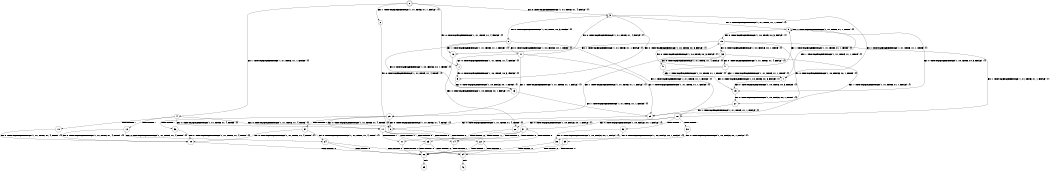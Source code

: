 digraph BCG {
size = "7, 10.5";
center = TRUE;
node [shape = circle];
0 [peripheries = 2];
0 -> 1 [label = "EX !0 !ATOMIC_EXCH_BRANCH (1, +1, TRUE, +1, 4, FALSE) !{}"];
0 -> 2 [label = "EX !1 !ATOMIC_EXCH_BRANCH (1, +1, TRUE, +1, 1, FALSE) !{}"];
0 -> 3 [label = "EX !0 !ATOMIC_EXCH_BRANCH (1, +1, TRUE, +1, 4, FALSE) !{}"];
0 -> 4 [label = "EX !1 !ATOMIC_EXCH_BRANCH (1, +1, TRUE, +1, 1, FALSE) !{}"];
1 -> 5 [label = "EX !0 !ATOMIC_EXCH_BRANCH (1, +0, TRUE, +0, 3, FALSE) !{}"];
2 -> 6 [label = "EX !0 !ATOMIC_EXCH_BRANCH (1, +1, TRUE, +1, 4, TRUE) !{}"];
3 -> 5 [label = "EX !0 !ATOMIC_EXCH_BRANCH (1, +0, TRUE, +0, 3, FALSE) !{}"];
3 -> 7 [label = "EX !1 !ATOMIC_EXCH_BRANCH (1, +1, TRUE, +1, 1, TRUE) !{}"];
3 -> 8 [label = "EX !0 !ATOMIC_EXCH_BRANCH (1, +0, TRUE, +0, 3, FALSE) !{}"];
3 -> 9 [label = "EX !1 !ATOMIC_EXCH_BRANCH (1, +1, TRUE, +1, 1, TRUE) !{}"];
4 -> 6 [label = "EX !0 !ATOMIC_EXCH_BRANCH (1, +1, TRUE, +1, 4, TRUE) !{}"];
4 -> 10 [label = "TERMINATE !1"];
4 -> 11 [label = "EX !0 !ATOMIC_EXCH_BRANCH (1, +1, TRUE, +1, 4, TRUE) !{}"];
4 -> 12 [label = "TERMINATE !1"];
5 -> 13 [label = "EX !0 !ATOMIC_EXCH_BRANCH (1, +0, FALSE, +0, 1, TRUE) !{}"];
6 -> 14 [label = "TERMINATE !0"];
7 -> 15 [label = "EX !0 !ATOMIC_EXCH_BRANCH (1, +0, TRUE, +0, 3, FALSE) !{}"];
8 -> 13 [label = "EX !0 !ATOMIC_EXCH_BRANCH (1, +0, FALSE, +0, 1, TRUE) !{}"];
8 -> 16 [label = "EX !1 !ATOMIC_EXCH_BRANCH (1, +1, TRUE, +1, 1, FALSE) !{}"];
8 -> 17 [label = "EX !0 !ATOMIC_EXCH_BRANCH (1, +0, FALSE, +0, 1, TRUE) !{}"];
8 -> 18 [label = "EX !1 !ATOMIC_EXCH_BRANCH (1, +1, TRUE, +1, 1, FALSE) !{}"];
9 -> 15 [label = "EX !0 !ATOMIC_EXCH_BRANCH (1, +0, TRUE, +0, 3, FALSE) !{}"];
9 -> 7 [label = "EX !1 !ATOMIC_EXCH_BRANCH (1, +1, TRUE, +1, 1, TRUE) !{}"];
9 -> 19 [label = "EX !0 !ATOMIC_EXCH_BRANCH (1, +0, TRUE, +0, 3, FALSE) !{}"];
9 -> 9 [label = "EX !1 !ATOMIC_EXCH_BRANCH (1, +1, TRUE, +1, 1, TRUE) !{}"];
10 -> 20 [label = "EX !0 !ATOMIC_EXCH_BRANCH (1, +1, TRUE, +1, 4, TRUE) !{}"];
11 -> 14 [label = "TERMINATE !0"];
11 -> 21 [label = "TERMINATE !1"];
11 -> 22 [label = "TERMINATE !0"];
11 -> 23 [label = "TERMINATE !1"];
12 -> 20 [label = "EX !0 !ATOMIC_EXCH_BRANCH (1, +1, TRUE, +1, 4, TRUE) !{}"];
12 -> 24 [label = "EX !0 !ATOMIC_EXCH_BRANCH (1, +1, TRUE, +1, 4, TRUE) !{}"];
13 -> 25 [label = "EX !1 !ATOMIC_EXCH_BRANCH (1, +1, TRUE, +1, 1, FALSE) !{}"];
14 -> 26 [label = "TERMINATE !1"];
15 -> 27 [label = "EX !0 !ATOMIC_EXCH_BRANCH (1, +0, FALSE, +0, 1, TRUE) !{}"];
16 -> 28 [label = "EX !0 !ATOMIC_EXCH_BRANCH (1, +0, FALSE, +0, 1, FALSE) !{}"];
17 -> 1 [label = "EX !0 !ATOMIC_EXCH_BRANCH (1, +1, TRUE, +1, 4, FALSE) !{}"];
17 -> 25 [label = "EX !1 !ATOMIC_EXCH_BRANCH (1, +1, TRUE, +1, 1, FALSE) !{}"];
17 -> 3 [label = "EX !0 !ATOMIC_EXCH_BRANCH (1, +1, TRUE, +1, 4, FALSE) !{}"];
17 -> 29 [label = "EX !1 !ATOMIC_EXCH_BRANCH (1, +1, TRUE, +1, 1, FALSE) !{}"];
18 -> 28 [label = "EX !0 !ATOMIC_EXCH_BRANCH (1, +0, FALSE, +0, 1, FALSE) !{}"];
18 -> 30 [label = "TERMINATE !1"];
18 -> 31 [label = "EX !0 !ATOMIC_EXCH_BRANCH (1, +0, FALSE, +0, 1, FALSE) !{}"];
18 -> 32 [label = "TERMINATE !1"];
19 -> 27 [label = "EX !0 !ATOMIC_EXCH_BRANCH (1, +0, FALSE, +0, 1, TRUE) !{}"];
19 -> 16 [label = "EX !1 !ATOMIC_EXCH_BRANCH (1, +1, TRUE, +1, 1, FALSE) !{}"];
19 -> 33 [label = "EX !0 !ATOMIC_EXCH_BRANCH (1, +0, FALSE, +0, 1, TRUE) !{}"];
19 -> 18 [label = "EX !1 !ATOMIC_EXCH_BRANCH (1, +1, TRUE, +1, 1, FALSE) !{}"];
20 -> 26 [label = "TERMINATE !0"];
21 -> 26 [label = "TERMINATE !0"];
22 -> 26 [label = "TERMINATE !1"];
22 -> 34 [label = "TERMINATE !1"];
23 -> 26 [label = "TERMINATE !0"];
23 -> 34 [label = "TERMINATE !0"];
24 -> 26 [label = "TERMINATE !0"];
24 -> 34 [label = "TERMINATE !0"];
25 -> 6 [label = "EX !0 !ATOMIC_EXCH_BRANCH (1, +1, TRUE, +1, 4, TRUE) !{}"];
26 -> 35 [label = "exit"];
27 -> 25 [label = "EX !1 !ATOMIC_EXCH_BRANCH (1, +1, TRUE, +1, 1, FALSE) !{}"];
28 -> 14 [label = "TERMINATE !0"];
29 -> 6 [label = "EX !0 !ATOMIC_EXCH_BRANCH (1, +1, TRUE, +1, 4, TRUE) !{}"];
29 -> 36 [label = "TERMINATE !1"];
29 -> 11 [label = "EX !0 !ATOMIC_EXCH_BRANCH (1, +1, TRUE, +1, 4, TRUE) !{}"];
29 -> 37 [label = "TERMINATE !1"];
30 -> 38 [label = "EX !0 !ATOMIC_EXCH_BRANCH (1, +0, FALSE, +0, 1, FALSE) !{}"];
31 -> 14 [label = "TERMINATE !0"];
31 -> 21 [label = "TERMINATE !1"];
31 -> 22 [label = "TERMINATE !0"];
31 -> 23 [label = "TERMINATE !1"];
32 -> 38 [label = "EX !0 !ATOMIC_EXCH_BRANCH (1, +0, FALSE, +0, 1, FALSE) !{}"];
32 -> 39 [label = "EX !0 !ATOMIC_EXCH_BRANCH (1, +0, FALSE, +0, 1, FALSE) !{}"];
33 -> 40 [label = "EX !0 !ATOMIC_EXCH_BRANCH (1, +1, TRUE, +1, 4, FALSE) !{}"];
33 -> 25 [label = "EX !1 !ATOMIC_EXCH_BRANCH (1, +1, TRUE, +1, 1, FALSE) !{}"];
33 -> 41 [label = "EX !0 !ATOMIC_EXCH_BRANCH (1, +1, TRUE, +1, 4, FALSE) !{}"];
33 -> 29 [label = "EX !1 !ATOMIC_EXCH_BRANCH (1, +1, TRUE, +1, 1, FALSE) !{}"];
34 -> 42 [label = "exit"];
36 -> 20 [label = "EX !0 !ATOMIC_EXCH_BRANCH (1, +1, TRUE, +1, 4, TRUE) !{}"];
37 -> 20 [label = "EX !0 !ATOMIC_EXCH_BRANCH (1, +1, TRUE, +1, 4, TRUE) !{}"];
37 -> 24 [label = "EX !0 !ATOMIC_EXCH_BRANCH (1, +1, TRUE, +1, 4, TRUE) !{}"];
38 -> 26 [label = "TERMINATE !0"];
39 -> 26 [label = "TERMINATE !0"];
39 -> 34 [label = "TERMINATE !0"];
40 -> 7 [label = "EX !1 !ATOMIC_EXCH_BRANCH (1, +1, TRUE, +1, 1, TRUE) !{}"];
41 -> 15 [label = "EX !0 !ATOMIC_EXCH_BRANCH (1, +0, TRUE, +0, 3, FALSE) !{}"];
41 -> 7 [label = "EX !1 !ATOMIC_EXCH_BRANCH (1, +1, TRUE, +1, 1, TRUE) !{}"];
41 -> 19 [label = "EX !0 !ATOMIC_EXCH_BRANCH (1, +0, TRUE, +0, 3, FALSE) !{}"];
41 -> 9 [label = "EX !1 !ATOMIC_EXCH_BRANCH (1, +1, TRUE, +1, 1, TRUE) !{}"];
}
